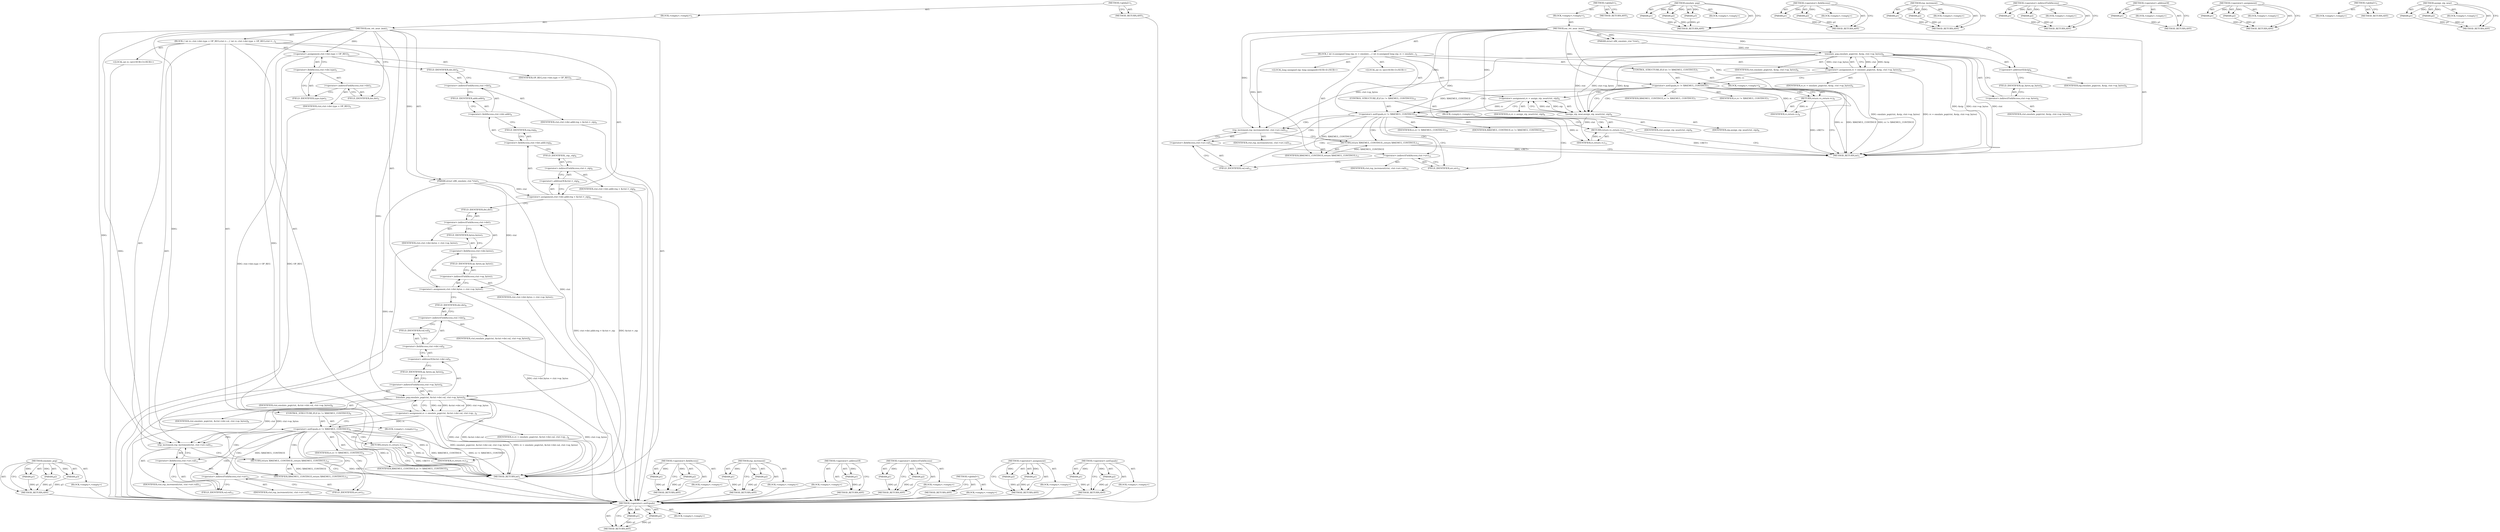 digraph "assign_eip_near" {
vulnerable_107 [label=<(METHOD,emulate_pop)>];
vulnerable_108 [label=<(PARAM,p1)>];
vulnerable_109 [label=<(PARAM,p2)>];
vulnerable_110 [label=<(PARAM,p3)>];
vulnerable_111 [label=<(BLOCK,&lt;empty&gt;,&lt;empty&gt;)>];
vulnerable_112 [label=<(METHOD_RETURN,ANY)>];
vulnerable_6 [label=<(METHOD,&lt;global&gt;)<SUB>1</SUB>>];
vulnerable_7 [label=<(BLOCK,&lt;empty&gt;,&lt;empty&gt;)<SUB>1</SUB>>];
vulnerable_8 [label=<(METHOD,em_ret_near_imm)<SUB>1</SUB>>];
vulnerable_9 [label=<(PARAM,struct x86_emulate_ctxt *ctxt)<SUB>1</SUB>>];
vulnerable_10 [label=<(BLOCK,{
 	int rc;
 
	ctxt-&gt;dst.type = OP_REG;
	ctxt-&gt;...,{
 	int rc;
 
	ctxt-&gt;dst.type = OP_REG;
	ctxt-&gt;...)<SUB>2</SUB>>];
vulnerable_11 [label="<(LOCAL,int rc: int)<SUB>3</SUB>>"];
vulnerable_12 [label=<(&lt;operator&gt;.assignment,ctxt-&gt;dst.type = OP_REG)<SUB>5</SUB>>];
vulnerable_13 [label=<(&lt;operator&gt;.fieldAccess,ctxt-&gt;dst.type)<SUB>5</SUB>>];
vulnerable_14 [label=<(&lt;operator&gt;.indirectFieldAccess,ctxt-&gt;dst)<SUB>5</SUB>>];
vulnerable_15 [label=<(IDENTIFIER,ctxt,ctxt-&gt;dst.type = OP_REG)<SUB>5</SUB>>];
vulnerable_16 [label=<(FIELD_IDENTIFIER,dst,dst)<SUB>5</SUB>>];
vulnerable_17 [label=<(FIELD_IDENTIFIER,type,type)<SUB>5</SUB>>];
vulnerable_18 [label=<(IDENTIFIER,OP_REG,ctxt-&gt;dst.type = OP_REG)<SUB>5</SUB>>];
vulnerable_19 [label=<(&lt;operator&gt;.assignment,ctxt-&gt;dst.addr.reg = &amp;ctxt-&gt;_eip)<SUB>6</SUB>>];
vulnerable_20 [label=<(&lt;operator&gt;.fieldAccess,ctxt-&gt;dst.addr.reg)<SUB>6</SUB>>];
vulnerable_21 [label=<(&lt;operator&gt;.fieldAccess,ctxt-&gt;dst.addr)<SUB>6</SUB>>];
vulnerable_22 [label=<(&lt;operator&gt;.indirectFieldAccess,ctxt-&gt;dst)<SUB>6</SUB>>];
vulnerable_23 [label=<(IDENTIFIER,ctxt,ctxt-&gt;dst.addr.reg = &amp;ctxt-&gt;_eip)<SUB>6</SUB>>];
vulnerable_24 [label=<(FIELD_IDENTIFIER,dst,dst)<SUB>6</SUB>>];
vulnerable_25 [label=<(FIELD_IDENTIFIER,addr,addr)<SUB>6</SUB>>];
vulnerable_26 [label=<(FIELD_IDENTIFIER,reg,reg)<SUB>6</SUB>>];
vulnerable_27 [label=<(&lt;operator&gt;.addressOf,&amp;ctxt-&gt;_eip)<SUB>6</SUB>>];
vulnerable_28 [label=<(&lt;operator&gt;.indirectFieldAccess,ctxt-&gt;_eip)<SUB>6</SUB>>];
vulnerable_29 [label=<(IDENTIFIER,ctxt,ctxt-&gt;dst.addr.reg = &amp;ctxt-&gt;_eip)<SUB>6</SUB>>];
vulnerable_30 [label=<(FIELD_IDENTIFIER,_eip,_eip)<SUB>6</SUB>>];
vulnerable_31 [label=<(&lt;operator&gt;.assignment,ctxt-&gt;dst.bytes = ctxt-&gt;op_bytes)<SUB>7</SUB>>];
vulnerable_32 [label=<(&lt;operator&gt;.fieldAccess,ctxt-&gt;dst.bytes)<SUB>7</SUB>>];
vulnerable_33 [label=<(&lt;operator&gt;.indirectFieldAccess,ctxt-&gt;dst)<SUB>7</SUB>>];
vulnerable_34 [label=<(IDENTIFIER,ctxt,ctxt-&gt;dst.bytes = ctxt-&gt;op_bytes)<SUB>7</SUB>>];
vulnerable_35 [label=<(FIELD_IDENTIFIER,dst,dst)<SUB>7</SUB>>];
vulnerable_36 [label=<(FIELD_IDENTIFIER,bytes,bytes)<SUB>7</SUB>>];
vulnerable_37 [label=<(&lt;operator&gt;.indirectFieldAccess,ctxt-&gt;op_bytes)<SUB>7</SUB>>];
vulnerable_38 [label=<(IDENTIFIER,ctxt,ctxt-&gt;dst.bytes = ctxt-&gt;op_bytes)<SUB>7</SUB>>];
vulnerable_39 [label=<(FIELD_IDENTIFIER,op_bytes,op_bytes)<SUB>7</SUB>>];
vulnerable_40 [label=<(&lt;operator&gt;.assignment,rc = emulate_pop(ctxt, &amp;ctxt-&gt;dst.val, ctxt-&gt;op...)<SUB>8</SUB>>];
vulnerable_41 [label=<(IDENTIFIER,rc,rc = emulate_pop(ctxt, &amp;ctxt-&gt;dst.val, ctxt-&gt;op...)<SUB>8</SUB>>];
vulnerable_42 [label=<(emulate_pop,emulate_pop(ctxt, &amp;ctxt-&gt;dst.val, ctxt-&gt;op_bytes))<SUB>8</SUB>>];
vulnerable_43 [label=<(IDENTIFIER,ctxt,emulate_pop(ctxt, &amp;ctxt-&gt;dst.val, ctxt-&gt;op_bytes))<SUB>8</SUB>>];
vulnerable_44 [label=<(&lt;operator&gt;.addressOf,&amp;ctxt-&gt;dst.val)<SUB>8</SUB>>];
vulnerable_45 [label=<(&lt;operator&gt;.fieldAccess,ctxt-&gt;dst.val)<SUB>8</SUB>>];
vulnerable_46 [label=<(&lt;operator&gt;.indirectFieldAccess,ctxt-&gt;dst)<SUB>8</SUB>>];
vulnerable_47 [label=<(IDENTIFIER,ctxt,emulate_pop(ctxt, &amp;ctxt-&gt;dst.val, ctxt-&gt;op_bytes))<SUB>8</SUB>>];
vulnerable_48 [label=<(FIELD_IDENTIFIER,dst,dst)<SUB>8</SUB>>];
vulnerable_49 [label=<(FIELD_IDENTIFIER,val,val)<SUB>8</SUB>>];
vulnerable_50 [label=<(&lt;operator&gt;.indirectFieldAccess,ctxt-&gt;op_bytes)<SUB>8</SUB>>];
vulnerable_51 [label=<(IDENTIFIER,ctxt,emulate_pop(ctxt, &amp;ctxt-&gt;dst.val, ctxt-&gt;op_bytes))<SUB>8</SUB>>];
vulnerable_52 [label=<(FIELD_IDENTIFIER,op_bytes,op_bytes)<SUB>8</SUB>>];
vulnerable_53 [label=<(CONTROL_STRUCTURE,IF,if (rc != X86EMUL_CONTINUE))<SUB>9</SUB>>];
vulnerable_54 [label=<(&lt;operator&gt;.notEquals,rc != X86EMUL_CONTINUE)<SUB>9</SUB>>];
vulnerable_55 [label=<(IDENTIFIER,rc,rc != X86EMUL_CONTINUE)<SUB>9</SUB>>];
vulnerable_56 [label=<(IDENTIFIER,X86EMUL_CONTINUE,rc != X86EMUL_CONTINUE)<SUB>9</SUB>>];
vulnerable_57 [label=<(BLOCK,&lt;empty&gt;,&lt;empty&gt;)<SUB>10</SUB>>];
vulnerable_58 [label=<(RETURN,return rc;,return rc;)<SUB>10</SUB>>];
vulnerable_59 [label=<(IDENTIFIER,rc,return rc;)<SUB>10</SUB>>];
vulnerable_60 [label=<(rsp_increment,rsp_increment(ctxt, ctxt-&gt;src.val))<SUB>11</SUB>>];
vulnerable_61 [label=<(IDENTIFIER,ctxt,rsp_increment(ctxt, ctxt-&gt;src.val))<SUB>11</SUB>>];
vulnerable_62 [label=<(&lt;operator&gt;.fieldAccess,ctxt-&gt;src.val)<SUB>11</SUB>>];
vulnerable_63 [label=<(&lt;operator&gt;.indirectFieldAccess,ctxt-&gt;src)<SUB>11</SUB>>];
vulnerable_64 [label=<(IDENTIFIER,ctxt,rsp_increment(ctxt, ctxt-&gt;src.val))<SUB>11</SUB>>];
vulnerable_65 [label=<(FIELD_IDENTIFIER,src,src)<SUB>11</SUB>>];
vulnerable_66 [label=<(FIELD_IDENTIFIER,val,val)<SUB>11</SUB>>];
vulnerable_67 [label=<(RETURN,return X86EMUL_CONTINUE;,return X86EMUL_CONTINUE;)<SUB>12</SUB>>];
vulnerable_68 [label=<(IDENTIFIER,X86EMUL_CONTINUE,return X86EMUL_CONTINUE;)<SUB>12</SUB>>];
vulnerable_69 [label=<(METHOD_RETURN,int)<SUB>1</SUB>>];
vulnerable_71 [label=<(METHOD_RETURN,ANY)<SUB>1</SUB>>];
vulnerable_93 [label=<(METHOD,&lt;operator&gt;.fieldAccess)>];
vulnerable_94 [label=<(PARAM,p1)>];
vulnerable_95 [label=<(PARAM,p2)>];
vulnerable_96 [label=<(BLOCK,&lt;empty&gt;,&lt;empty&gt;)>];
vulnerable_97 [label=<(METHOD_RETURN,ANY)>];
vulnerable_118 [label=<(METHOD,rsp_increment)>];
vulnerable_119 [label=<(PARAM,p1)>];
vulnerable_120 [label=<(PARAM,p2)>];
vulnerable_121 [label=<(BLOCK,&lt;empty&gt;,&lt;empty&gt;)>];
vulnerable_122 [label=<(METHOD_RETURN,ANY)>];
vulnerable_103 [label=<(METHOD,&lt;operator&gt;.addressOf)>];
vulnerable_104 [label=<(PARAM,p1)>];
vulnerable_105 [label=<(BLOCK,&lt;empty&gt;,&lt;empty&gt;)>];
vulnerable_106 [label=<(METHOD_RETURN,ANY)>];
vulnerable_98 [label=<(METHOD,&lt;operator&gt;.indirectFieldAccess)>];
vulnerable_99 [label=<(PARAM,p1)>];
vulnerable_100 [label=<(PARAM,p2)>];
vulnerable_101 [label=<(BLOCK,&lt;empty&gt;,&lt;empty&gt;)>];
vulnerable_102 [label=<(METHOD_RETURN,ANY)>];
vulnerable_88 [label=<(METHOD,&lt;operator&gt;.assignment)>];
vulnerable_89 [label=<(PARAM,p1)>];
vulnerable_90 [label=<(PARAM,p2)>];
vulnerable_91 [label=<(BLOCK,&lt;empty&gt;,&lt;empty&gt;)>];
vulnerable_92 [label=<(METHOD_RETURN,ANY)>];
vulnerable_82 [label=<(METHOD,&lt;global&gt;)<SUB>1</SUB>>];
vulnerable_83 [label=<(BLOCK,&lt;empty&gt;,&lt;empty&gt;)>];
vulnerable_84 [label=<(METHOD_RETURN,ANY)>];
vulnerable_113 [label=<(METHOD,&lt;operator&gt;.notEquals)>];
vulnerable_114 [label=<(PARAM,p1)>];
vulnerable_115 [label=<(PARAM,p2)>];
vulnerable_116 [label=<(BLOCK,&lt;empty&gt;,&lt;empty&gt;)>];
vulnerable_117 [label=<(METHOD_RETURN,ANY)>];
fixed_91 [label=<(METHOD,&lt;operator&gt;.notEquals)>];
fixed_92 [label=<(PARAM,p1)>];
fixed_93 [label=<(PARAM,p2)>];
fixed_94 [label=<(BLOCK,&lt;empty&gt;,&lt;empty&gt;)>];
fixed_95 [label=<(METHOD_RETURN,ANY)>];
fixed_6 [label=<(METHOD,&lt;global&gt;)<SUB>1</SUB>>];
fixed_7 [label=<(BLOCK,&lt;empty&gt;,&lt;empty&gt;)<SUB>1</SUB>>];
fixed_8 [label=<(METHOD,em_ret_near_imm)<SUB>1</SUB>>];
fixed_9 [label=<(PARAM,struct x86_emulate_ctxt *ctxt)<SUB>1</SUB>>];
fixed_10 [label=<(BLOCK,{
 	int rc;
	unsigned long eip;
 
	rc = emulate...,{
 	int rc;
	unsigned long eip;
 
	rc = emulate...)<SUB>2</SUB>>];
fixed_11 [label="<(LOCAL,int rc: int)<SUB>3</SUB>>"];
fixed_12 [label="<(LOCAL,long unsigned eip: long unsigned)<SUB>4</SUB>>"];
fixed_13 [label=<(&lt;operator&gt;.assignment,rc = emulate_pop(ctxt, &amp;eip, ctxt-&gt;op_bytes))<SUB>6</SUB>>];
fixed_14 [label=<(IDENTIFIER,rc,rc = emulate_pop(ctxt, &amp;eip, ctxt-&gt;op_bytes))<SUB>6</SUB>>];
fixed_15 [label=<(emulate_pop,emulate_pop(ctxt, &amp;eip, ctxt-&gt;op_bytes))<SUB>6</SUB>>];
fixed_16 [label=<(IDENTIFIER,ctxt,emulate_pop(ctxt, &amp;eip, ctxt-&gt;op_bytes))<SUB>6</SUB>>];
fixed_17 [label=<(&lt;operator&gt;.addressOf,&amp;eip)<SUB>6</SUB>>];
fixed_18 [label=<(IDENTIFIER,eip,emulate_pop(ctxt, &amp;eip, ctxt-&gt;op_bytes))<SUB>6</SUB>>];
fixed_19 [label=<(&lt;operator&gt;.indirectFieldAccess,ctxt-&gt;op_bytes)<SUB>6</SUB>>];
fixed_20 [label=<(IDENTIFIER,ctxt,emulate_pop(ctxt, &amp;eip, ctxt-&gt;op_bytes))<SUB>6</SUB>>];
fixed_21 [label=<(FIELD_IDENTIFIER,op_bytes,op_bytes)<SUB>6</SUB>>];
fixed_22 [label=<(CONTROL_STRUCTURE,IF,if (rc != X86EMUL_CONTINUE))<SUB>7</SUB>>];
fixed_23 [label=<(&lt;operator&gt;.notEquals,rc != X86EMUL_CONTINUE)<SUB>7</SUB>>];
fixed_24 [label=<(IDENTIFIER,rc,rc != X86EMUL_CONTINUE)<SUB>7</SUB>>];
fixed_25 [label=<(IDENTIFIER,X86EMUL_CONTINUE,rc != X86EMUL_CONTINUE)<SUB>7</SUB>>];
fixed_26 [label=<(BLOCK,&lt;empty&gt;,&lt;empty&gt;)<SUB>8</SUB>>];
fixed_27 [label=<(RETURN,return rc;,return rc;)<SUB>8</SUB>>];
fixed_28 [label=<(IDENTIFIER,rc,return rc;)<SUB>8</SUB>>];
fixed_29 [label=<(&lt;operator&gt;.assignment,rc = assign_eip_near(ctxt, eip))<SUB>9</SUB>>];
fixed_30 [label=<(IDENTIFIER,rc,rc = assign_eip_near(ctxt, eip))<SUB>9</SUB>>];
fixed_31 [label=<(assign_eip_near,assign_eip_near(ctxt, eip))<SUB>9</SUB>>];
fixed_32 [label=<(IDENTIFIER,ctxt,assign_eip_near(ctxt, eip))<SUB>9</SUB>>];
fixed_33 [label=<(IDENTIFIER,eip,assign_eip_near(ctxt, eip))<SUB>9</SUB>>];
fixed_34 [label=<(CONTROL_STRUCTURE,IF,if (rc != X86EMUL_CONTINUE))<SUB>10</SUB>>];
fixed_35 [label=<(&lt;operator&gt;.notEquals,rc != X86EMUL_CONTINUE)<SUB>10</SUB>>];
fixed_36 [label=<(IDENTIFIER,rc,rc != X86EMUL_CONTINUE)<SUB>10</SUB>>];
fixed_37 [label=<(IDENTIFIER,X86EMUL_CONTINUE,rc != X86EMUL_CONTINUE)<SUB>10</SUB>>];
fixed_38 [label=<(BLOCK,&lt;empty&gt;,&lt;empty&gt;)<SUB>11</SUB>>];
fixed_39 [label=<(RETURN,return rc;,return rc;)<SUB>11</SUB>>];
fixed_40 [label=<(IDENTIFIER,rc,return rc;)<SUB>11</SUB>>];
fixed_41 [label=<(rsp_increment,rsp_increment(ctxt, ctxt-&gt;src.val))<SUB>12</SUB>>];
fixed_42 [label=<(IDENTIFIER,ctxt,rsp_increment(ctxt, ctxt-&gt;src.val))<SUB>12</SUB>>];
fixed_43 [label=<(&lt;operator&gt;.fieldAccess,ctxt-&gt;src.val)<SUB>12</SUB>>];
fixed_44 [label=<(&lt;operator&gt;.indirectFieldAccess,ctxt-&gt;src)<SUB>12</SUB>>];
fixed_45 [label=<(IDENTIFIER,ctxt,rsp_increment(ctxt, ctxt-&gt;src.val))<SUB>12</SUB>>];
fixed_46 [label=<(FIELD_IDENTIFIER,src,src)<SUB>12</SUB>>];
fixed_47 [label=<(FIELD_IDENTIFIER,val,val)<SUB>12</SUB>>];
fixed_48 [label=<(RETURN,return X86EMUL_CONTINUE;,return X86EMUL_CONTINUE;)<SUB>13</SUB>>];
fixed_49 [label=<(IDENTIFIER,X86EMUL_CONTINUE,return X86EMUL_CONTINUE;)<SUB>13</SUB>>];
fixed_50 [label=<(METHOD_RETURN,int)<SUB>1</SUB>>];
fixed_52 [label=<(METHOD_RETURN,ANY)<SUB>1</SUB>>];
fixed_76 [label=<(METHOD,emulate_pop)>];
fixed_77 [label=<(PARAM,p1)>];
fixed_78 [label=<(PARAM,p2)>];
fixed_79 [label=<(PARAM,p3)>];
fixed_80 [label=<(BLOCK,&lt;empty&gt;,&lt;empty&gt;)>];
fixed_81 [label=<(METHOD_RETURN,ANY)>];
fixed_106 [label=<(METHOD,&lt;operator&gt;.fieldAccess)>];
fixed_107 [label=<(PARAM,p1)>];
fixed_108 [label=<(PARAM,p2)>];
fixed_109 [label=<(BLOCK,&lt;empty&gt;,&lt;empty&gt;)>];
fixed_110 [label=<(METHOD_RETURN,ANY)>];
fixed_101 [label=<(METHOD,rsp_increment)>];
fixed_102 [label=<(PARAM,p1)>];
fixed_103 [label=<(PARAM,p2)>];
fixed_104 [label=<(BLOCK,&lt;empty&gt;,&lt;empty&gt;)>];
fixed_105 [label=<(METHOD_RETURN,ANY)>];
fixed_86 [label=<(METHOD,&lt;operator&gt;.indirectFieldAccess)>];
fixed_87 [label=<(PARAM,p1)>];
fixed_88 [label=<(PARAM,p2)>];
fixed_89 [label=<(BLOCK,&lt;empty&gt;,&lt;empty&gt;)>];
fixed_90 [label=<(METHOD_RETURN,ANY)>];
fixed_82 [label=<(METHOD,&lt;operator&gt;.addressOf)>];
fixed_83 [label=<(PARAM,p1)>];
fixed_84 [label=<(BLOCK,&lt;empty&gt;,&lt;empty&gt;)>];
fixed_85 [label=<(METHOD_RETURN,ANY)>];
fixed_71 [label=<(METHOD,&lt;operator&gt;.assignment)>];
fixed_72 [label=<(PARAM,p1)>];
fixed_73 [label=<(PARAM,p2)>];
fixed_74 [label=<(BLOCK,&lt;empty&gt;,&lt;empty&gt;)>];
fixed_75 [label=<(METHOD_RETURN,ANY)>];
fixed_65 [label=<(METHOD,&lt;global&gt;)<SUB>1</SUB>>];
fixed_66 [label=<(BLOCK,&lt;empty&gt;,&lt;empty&gt;)>];
fixed_67 [label=<(METHOD_RETURN,ANY)>];
fixed_96 [label=<(METHOD,assign_eip_near)>];
fixed_97 [label=<(PARAM,p1)>];
fixed_98 [label=<(PARAM,p2)>];
fixed_99 [label=<(BLOCK,&lt;empty&gt;,&lt;empty&gt;)>];
fixed_100 [label=<(METHOD_RETURN,ANY)>];
vulnerable_107 -> vulnerable_108  [key=0, label="AST: "];
vulnerable_107 -> vulnerable_108  [key=1, label="DDG: "];
vulnerable_107 -> vulnerable_111  [key=0, label="AST: "];
vulnerable_107 -> vulnerable_109  [key=0, label="AST: "];
vulnerable_107 -> vulnerable_109  [key=1, label="DDG: "];
vulnerable_107 -> vulnerable_112  [key=0, label="AST: "];
vulnerable_107 -> vulnerable_112  [key=1, label="CFG: "];
vulnerable_107 -> vulnerable_110  [key=0, label="AST: "];
vulnerable_107 -> vulnerable_110  [key=1, label="DDG: "];
vulnerable_108 -> vulnerable_112  [key=0, label="DDG: p1"];
vulnerable_109 -> vulnerable_112  [key=0, label="DDG: p2"];
vulnerable_110 -> vulnerable_112  [key=0, label="DDG: p3"];
vulnerable_111 -> fixed_91  [key=0];
vulnerable_112 -> fixed_91  [key=0];
vulnerable_6 -> vulnerable_7  [key=0, label="AST: "];
vulnerable_6 -> vulnerable_71  [key=0, label="AST: "];
vulnerable_6 -> vulnerable_71  [key=1, label="CFG: "];
vulnerable_7 -> vulnerable_8  [key=0, label="AST: "];
vulnerable_8 -> vulnerable_9  [key=0, label="AST: "];
vulnerable_8 -> vulnerable_9  [key=1, label="DDG: "];
vulnerable_8 -> vulnerable_10  [key=0, label="AST: "];
vulnerable_8 -> vulnerable_69  [key=0, label="AST: "];
vulnerable_8 -> vulnerable_16  [key=0, label="CFG: "];
vulnerable_8 -> vulnerable_12  [key=0, label="DDG: "];
vulnerable_8 -> vulnerable_60  [key=0, label="DDG: "];
vulnerable_8 -> vulnerable_68  [key=0, label="DDG: "];
vulnerable_8 -> vulnerable_42  [key=0, label="DDG: "];
vulnerable_8 -> vulnerable_54  [key=0, label="DDG: "];
vulnerable_8 -> vulnerable_59  [key=0, label="DDG: "];
vulnerable_9 -> vulnerable_19  [key=0, label="DDG: ctxt"];
vulnerable_9 -> vulnerable_31  [key=0, label="DDG: ctxt"];
vulnerable_9 -> vulnerable_60  [key=0, label="DDG: ctxt"];
vulnerable_9 -> vulnerable_42  [key=0, label="DDG: ctxt"];
vulnerable_10 -> vulnerable_11  [key=0, label="AST: "];
vulnerable_10 -> vulnerable_12  [key=0, label="AST: "];
vulnerable_10 -> vulnerable_19  [key=0, label="AST: "];
vulnerable_10 -> vulnerable_31  [key=0, label="AST: "];
vulnerable_10 -> vulnerable_40  [key=0, label="AST: "];
vulnerable_10 -> vulnerable_53  [key=0, label="AST: "];
vulnerable_10 -> vulnerable_60  [key=0, label="AST: "];
vulnerable_10 -> vulnerable_67  [key=0, label="AST: "];
vulnerable_11 -> fixed_91  [key=0];
vulnerable_12 -> vulnerable_13  [key=0, label="AST: "];
vulnerable_12 -> vulnerable_18  [key=0, label="AST: "];
vulnerable_12 -> vulnerable_24  [key=0, label="CFG: "];
vulnerable_12 -> vulnerable_69  [key=0, label="DDG: ctxt-&gt;dst.type = OP_REG"];
vulnerable_12 -> vulnerable_69  [key=1, label="DDG: OP_REG"];
vulnerable_13 -> vulnerable_14  [key=0, label="AST: "];
vulnerable_13 -> vulnerable_17  [key=0, label="AST: "];
vulnerable_13 -> vulnerable_12  [key=0, label="CFG: "];
vulnerable_14 -> vulnerable_15  [key=0, label="AST: "];
vulnerable_14 -> vulnerable_16  [key=0, label="AST: "];
vulnerable_14 -> vulnerable_17  [key=0, label="CFG: "];
vulnerable_15 -> fixed_91  [key=0];
vulnerable_16 -> vulnerable_14  [key=0, label="CFG: "];
vulnerable_17 -> vulnerable_13  [key=0, label="CFG: "];
vulnerable_18 -> fixed_91  [key=0];
vulnerable_19 -> vulnerable_20  [key=0, label="AST: "];
vulnerable_19 -> vulnerable_27  [key=0, label="AST: "];
vulnerable_19 -> vulnerable_35  [key=0, label="CFG: "];
vulnerable_19 -> vulnerable_69  [key=0, label="DDG: &amp;ctxt-&gt;_eip"];
vulnerable_19 -> vulnerable_69  [key=1, label="DDG: ctxt-&gt;dst.addr.reg = &amp;ctxt-&gt;_eip"];
vulnerable_20 -> vulnerable_21  [key=0, label="AST: "];
vulnerable_20 -> vulnerable_26  [key=0, label="AST: "];
vulnerable_20 -> vulnerable_30  [key=0, label="CFG: "];
vulnerable_21 -> vulnerable_22  [key=0, label="AST: "];
vulnerable_21 -> vulnerable_25  [key=0, label="AST: "];
vulnerable_21 -> vulnerable_26  [key=0, label="CFG: "];
vulnerable_22 -> vulnerable_23  [key=0, label="AST: "];
vulnerable_22 -> vulnerable_24  [key=0, label="AST: "];
vulnerable_22 -> vulnerable_25  [key=0, label="CFG: "];
vulnerable_23 -> fixed_91  [key=0];
vulnerable_24 -> vulnerable_22  [key=0, label="CFG: "];
vulnerable_25 -> vulnerable_21  [key=0, label="CFG: "];
vulnerable_26 -> vulnerable_20  [key=0, label="CFG: "];
vulnerable_27 -> vulnerable_28  [key=0, label="AST: "];
vulnerable_27 -> vulnerable_19  [key=0, label="CFG: "];
vulnerable_28 -> vulnerable_29  [key=0, label="AST: "];
vulnerable_28 -> vulnerable_30  [key=0, label="AST: "];
vulnerable_28 -> vulnerable_27  [key=0, label="CFG: "];
vulnerable_29 -> fixed_91  [key=0];
vulnerable_30 -> vulnerable_28  [key=0, label="CFG: "];
vulnerable_31 -> vulnerable_32  [key=0, label="AST: "];
vulnerable_31 -> vulnerable_37  [key=0, label="AST: "];
vulnerable_31 -> vulnerable_48  [key=0, label="CFG: "];
vulnerable_31 -> vulnerable_69  [key=0, label="DDG: ctxt-&gt;dst.bytes = ctxt-&gt;op_bytes"];
vulnerable_32 -> vulnerable_33  [key=0, label="AST: "];
vulnerable_32 -> vulnerable_36  [key=0, label="AST: "];
vulnerable_32 -> vulnerable_39  [key=0, label="CFG: "];
vulnerable_33 -> vulnerable_34  [key=0, label="AST: "];
vulnerable_33 -> vulnerable_35  [key=0, label="AST: "];
vulnerable_33 -> vulnerable_36  [key=0, label="CFG: "];
vulnerable_34 -> fixed_91  [key=0];
vulnerable_35 -> vulnerable_33  [key=0, label="CFG: "];
vulnerable_36 -> vulnerable_32  [key=0, label="CFG: "];
vulnerable_37 -> vulnerable_38  [key=0, label="AST: "];
vulnerable_37 -> vulnerable_39  [key=0, label="AST: "];
vulnerable_37 -> vulnerable_31  [key=0, label="CFG: "];
vulnerable_38 -> fixed_91  [key=0];
vulnerable_39 -> vulnerable_37  [key=0, label="CFG: "];
vulnerable_40 -> vulnerable_41  [key=0, label="AST: "];
vulnerable_40 -> vulnerable_42  [key=0, label="AST: "];
vulnerable_40 -> vulnerable_54  [key=0, label="CFG: "];
vulnerable_40 -> vulnerable_54  [key=1, label="DDG: rc"];
vulnerable_40 -> vulnerable_69  [key=0, label="DDG: emulate_pop(ctxt, &amp;ctxt-&gt;dst.val, ctxt-&gt;op_bytes)"];
vulnerable_40 -> vulnerable_69  [key=1, label="DDG: rc = emulate_pop(ctxt, &amp;ctxt-&gt;dst.val, ctxt-&gt;op_bytes)"];
vulnerable_41 -> fixed_91  [key=0];
vulnerable_42 -> vulnerable_43  [key=0, label="AST: "];
vulnerable_42 -> vulnerable_44  [key=0, label="AST: "];
vulnerable_42 -> vulnerable_50  [key=0, label="AST: "];
vulnerable_42 -> vulnerable_40  [key=0, label="CFG: "];
vulnerable_42 -> vulnerable_40  [key=1, label="DDG: ctxt"];
vulnerable_42 -> vulnerable_40  [key=2, label="DDG: &amp;ctxt-&gt;dst.val"];
vulnerable_42 -> vulnerable_40  [key=3, label="DDG: ctxt-&gt;op_bytes"];
vulnerable_42 -> vulnerable_69  [key=0, label="DDG: ctxt"];
vulnerable_42 -> vulnerable_69  [key=1, label="DDG: &amp;ctxt-&gt;dst.val"];
vulnerable_42 -> vulnerable_69  [key=2, label="DDG: ctxt-&gt;op_bytes"];
vulnerable_42 -> vulnerable_60  [key=0, label="DDG: ctxt"];
vulnerable_42 -> vulnerable_60  [key=1, label="DDG: ctxt-&gt;op_bytes"];
vulnerable_43 -> fixed_91  [key=0];
vulnerable_44 -> vulnerable_45  [key=0, label="AST: "];
vulnerable_44 -> vulnerable_52  [key=0, label="CFG: "];
vulnerable_45 -> vulnerable_46  [key=0, label="AST: "];
vulnerable_45 -> vulnerable_49  [key=0, label="AST: "];
vulnerable_45 -> vulnerable_44  [key=0, label="CFG: "];
vulnerable_46 -> vulnerable_47  [key=0, label="AST: "];
vulnerable_46 -> vulnerable_48  [key=0, label="AST: "];
vulnerable_46 -> vulnerable_49  [key=0, label="CFG: "];
vulnerable_47 -> fixed_91  [key=0];
vulnerable_48 -> vulnerable_46  [key=0, label="CFG: "];
vulnerable_49 -> vulnerable_45  [key=0, label="CFG: "];
vulnerable_50 -> vulnerable_51  [key=0, label="AST: "];
vulnerable_50 -> vulnerable_52  [key=0, label="AST: "];
vulnerable_50 -> vulnerable_42  [key=0, label="CFG: "];
vulnerable_51 -> fixed_91  [key=0];
vulnerable_52 -> vulnerable_50  [key=0, label="CFG: "];
vulnerable_53 -> vulnerable_54  [key=0, label="AST: "];
vulnerable_53 -> vulnerable_57  [key=0, label="AST: "];
vulnerable_54 -> vulnerable_55  [key=0, label="AST: "];
vulnerable_54 -> vulnerable_56  [key=0, label="AST: "];
vulnerable_54 -> vulnerable_58  [key=0, label="CFG: "];
vulnerable_54 -> vulnerable_58  [key=1, label="CDG: "];
vulnerable_54 -> vulnerable_65  [key=0, label="CFG: "];
vulnerable_54 -> vulnerable_65  [key=1, label="CDG: "];
vulnerable_54 -> vulnerable_69  [key=0, label="DDG: rc"];
vulnerable_54 -> vulnerable_69  [key=1, label="DDG: X86EMUL_CONTINUE"];
vulnerable_54 -> vulnerable_69  [key=2, label="DDG: rc != X86EMUL_CONTINUE"];
vulnerable_54 -> vulnerable_68  [key=0, label="DDG: X86EMUL_CONTINUE"];
vulnerable_54 -> vulnerable_59  [key=0, label="DDG: rc"];
vulnerable_54 -> vulnerable_67  [key=0, label="CDG: "];
vulnerable_54 -> vulnerable_60  [key=0, label="CDG: "];
vulnerable_54 -> vulnerable_66  [key=0, label="CDG: "];
vulnerable_54 -> vulnerable_62  [key=0, label="CDG: "];
vulnerable_54 -> vulnerable_63  [key=0, label="CDG: "];
vulnerable_55 -> fixed_91  [key=0];
vulnerable_56 -> fixed_91  [key=0];
vulnerable_57 -> vulnerable_58  [key=0, label="AST: "];
vulnerable_58 -> vulnerable_59  [key=0, label="AST: "];
vulnerable_58 -> vulnerable_69  [key=0, label="CFG: "];
vulnerable_58 -> vulnerable_69  [key=1, label="DDG: &lt;RET&gt;"];
vulnerable_59 -> vulnerable_58  [key=0, label="DDG: rc"];
vulnerable_60 -> vulnerable_61  [key=0, label="AST: "];
vulnerable_60 -> vulnerable_62  [key=0, label="AST: "];
vulnerable_60 -> vulnerable_67  [key=0, label="CFG: "];
vulnerable_61 -> fixed_91  [key=0];
vulnerable_62 -> vulnerable_63  [key=0, label="AST: "];
vulnerable_62 -> vulnerable_66  [key=0, label="AST: "];
vulnerable_62 -> vulnerable_60  [key=0, label="CFG: "];
vulnerable_63 -> vulnerable_64  [key=0, label="AST: "];
vulnerable_63 -> vulnerable_65  [key=0, label="AST: "];
vulnerable_63 -> vulnerable_66  [key=0, label="CFG: "];
vulnerable_64 -> fixed_91  [key=0];
vulnerable_65 -> vulnerable_63  [key=0, label="CFG: "];
vulnerable_66 -> vulnerable_62  [key=0, label="CFG: "];
vulnerable_67 -> vulnerable_68  [key=0, label="AST: "];
vulnerable_67 -> vulnerable_69  [key=0, label="CFG: "];
vulnerable_67 -> vulnerable_69  [key=1, label="DDG: &lt;RET&gt;"];
vulnerable_68 -> vulnerable_67  [key=0, label="DDG: X86EMUL_CONTINUE"];
vulnerable_69 -> fixed_91  [key=0];
vulnerable_71 -> fixed_91  [key=0];
vulnerable_93 -> vulnerable_94  [key=0, label="AST: "];
vulnerable_93 -> vulnerable_94  [key=1, label="DDG: "];
vulnerable_93 -> vulnerable_96  [key=0, label="AST: "];
vulnerable_93 -> vulnerable_95  [key=0, label="AST: "];
vulnerable_93 -> vulnerable_95  [key=1, label="DDG: "];
vulnerable_93 -> vulnerable_97  [key=0, label="AST: "];
vulnerable_93 -> vulnerable_97  [key=1, label="CFG: "];
vulnerable_94 -> vulnerable_97  [key=0, label="DDG: p1"];
vulnerable_95 -> vulnerable_97  [key=0, label="DDG: p2"];
vulnerable_96 -> fixed_91  [key=0];
vulnerable_97 -> fixed_91  [key=0];
vulnerable_118 -> vulnerable_119  [key=0, label="AST: "];
vulnerable_118 -> vulnerable_119  [key=1, label="DDG: "];
vulnerable_118 -> vulnerable_121  [key=0, label="AST: "];
vulnerable_118 -> vulnerable_120  [key=0, label="AST: "];
vulnerable_118 -> vulnerable_120  [key=1, label="DDG: "];
vulnerable_118 -> vulnerable_122  [key=0, label="AST: "];
vulnerable_118 -> vulnerable_122  [key=1, label="CFG: "];
vulnerable_119 -> vulnerable_122  [key=0, label="DDG: p1"];
vulnerable_120 -> vulnerable_122  [key=0, label="DDG: p2"];
vulnerable_121 -> fixed_91  [key=0];
vulnerable_122 -> fixed_91  [key=0];
vulnerable_103 -> vulnerable_104  [key=0, label="AST: "];
vulnerable_103 -> vulnerable_104  [key=1, label="DDG: "];
vulnerable_103 -> vulnerable_105  [key=0, label="AST: "];
vulnerable_103 -> vulnerable_106  [key=0, label="AST: "];
vulnerable_103 -> vulnerable_106  [key=1, label="CFG: "];
vulnerable_104 -> vulnerable_106  [key=0, label="DDG: p1"];
vulnerable_105 -> fixed_91  [key=0];
vulnerable_106 -> fixed_91  [key=0];
vulnerable_98 -> vulnerable_99  [key=0, label="AST: "];
vulnerable_98 -> vulnerable_99  [key=1, label="DDG: "];
vulnerable_98 -> vulnerable_101  [key=0, label="AST: "];
vulnerable_98 -> vulnerable_100  [key=0, label="AST: "];
vulnerable_98 -> vulnerable_100  [key=1, label="DDG: "];
vulnerable_98 -> vulnerable_102  [key=0, label="AST: "];
vulnerable_98 -> vulnerable_102  [key=1, label="CFG: "];
vulnerable_99 -> vulnerable_102  [key=0, label="DDG: p1"];
vulnerable_100 -> vulnerable_102  [key=0, label="DDG: p2"];
vulnerable_101 -> fixed_91  [key=0];
vulnerable_102 -> fixed_91  [key=0];
vulnerable_88 -> vulnerable_89  [key=0, label="AST: "];
vulnerable_88 -> vulnerable_89  [key=1, label="DDG: "];
vulnerable_88 -> vulnerable_91  [key=0, label="AST: "];
vulnerable_88 -> vulnerable_90  [key=0, label="AST: "];
vulnerable_88 -> vulnerable_90  [key=1, label="DDG: "];
vulnerable_88 -> vulnerable_92  [key=0, label="AST: "];
vulnerable_88 -> vulnerable_92  [key=1, label="CFG: "];
vulnerable_89 -> vulnerable_92  [key=0, label="DDG: p1"];
vulnerable_90 -> vulnerable_92  [key=0, label="DDG: p2"];
vulnerable_91 -> fixed_91  [key=0];
vulnerable_92 -> fixed_91  [key=0];
vulnerable_82 -> vulnerable_83  [key=0, label="AST: "];
vulnerable_82 -> vulnerable_84  [key=0, label="AST: "];
vulnerable_82 -> vulnerable_84  [key=1, label="CFG: "];
vulnerable_83 -> fixed_91  [key=0];
vulnerable_84 -> fixed_91  [key=0];
vulnerable_113 -> vulnerable_114  [key=0, label="AST: "];
vulnerable_113 -> vulnerable_114  [key=1, label="DDG: "];
vulnerable_113 -> vulnerable_116  [key=0, label="AST: "];
vulnerable_113 -> vulnerable_115  [key=0, label="AST: "];
vulnerable_113 -> vulnerable_115  [key=1, label="DDG: "];
vulnerable_113 -> vulnerable_117  [key=0, label="AST: "];
vulnerable_113 -> vulnerable_117  [key=1, label="CFG: "];
vulnerable_114 -> vulnerable_117  [key=0, label="DDG: p1"];
vulnerable_115 -> vulnerable_117  [key=0, label="DDG: p2"];
vulnerable_116 -> fixed_91  [key=0];
vulnerable_117 -> fixed_91  [key=0];
fixed_91 -> fixed_92  [key=0, label="AST: "];
fixed_91 -> fixed_92  [key=1, label="DDG: "];
fixed_91 -> fixed_94  [key=0, label="AST: "];
fixed_91 -> fixed_93  [key=0, label="AST: "];
fixed_91 -> fixed_93  [key=1, label="DDG: "];
fixed_91 -> fixed_95  [key=0, label="AST: "];
fixed_91 -> fixed_95  [key=1, label="CFG: "];
fixed_92 -> fixed_95  [key=0, label="DDG: p1"];
fixed_93 -> fixed_95  [key=0, label="DDG: p2"];
fixed_6 -> fixed_7  [key=0, label="AST: "];
fixed_6 -> fixed_52  [key=0, label="AST: "];
fixed_6 -> fixed_52  [key=1, label="CFG: "];
fixed_7 -> fixed_8  [key=0, label="AST: "];
fixed_8 -> fixed_9  [key=0, label="AST: "];
fixed_8 -> fixed_9  [key=1, label="DDG: "];
fixed_8 -> fixed_10  [key=0, label="AST: "];
fixed_8 -> fixed_50  [key=0, label="AST: "];
fixed_8 -> fixed_17  [key=0, label="CFG: "];
fixed_8 -> fixed_41  [key=0, label="DDG: "];
fixed_8 -> fixed_49  [key=0, label="DDG: "];
fixed_8 -> fixed_15  [key=0, label="DDG: "];
fixed_8 -> fixed_23  [key=0, label="DDG: "];
fixed_8 -> fixed_31  [key=0, label="DDG: "];
fixed_8 -> fixed_35  [key=0, label="DDG: "];
fixed_8 -> fixed_28  [key=0, label="DDG: "];
fixed_8 -> fixed_40  [key=0, label="DDG: "];
fixed_9 -> fixed_15  [key=0, label="DDG: ctxt"];
fixed_10 -> fixed_11  [key=0, label="AST: "];
fixed_10 -> fixed_12  [key=0, label="AST: "];
fixed_10 -> fixed_13  [key=0, label="AST: "];
fixed_10 -> fixed_22  [key=0, label="AST: "];
fixed_10 -> fixed_29  [key=0, label="AST: "];
fixed_10 -> fixed_34  [key=0, label="AST: "];
fixed_10 -> fixed_41  [key=0, label="AST: "];
fixed_10 -> fixed_48  [key=0, label="AST: "];
fixed_13 -> fixed_14  [key=0, label="AST: "];
fixed_13 -> fixed_15  [key=0, label="AST: "];
fixed_13 -> fixed_23  [key=0, label="CFG: "];
fixed_13 -> fixed_23  [key=1, label="DDG: rc"];
fixed_13 -> fixed_50  [key=0, label="DDG: emulate_pop(ctxt, &amp;eip, ctxt-&gt;op_bytes)"];
fixed_13 -> fixed_50  [key=1, label="DDG: rc = emulate_pop(ctxt, &amp;eip, ctxt-&gt;op_bytes)"];
fixed_15 -> fixed_16  [key=0, label="AST: "];
fixed_15 -> fixed_17  [key=0, label="AST: "];
fixed_15 -> fixed_19  [key=0, label="AST: "];
fixed_15 -> fixed_13  [key=0, label="CFG: "];
fixed_15 -> fixed_13  [key=1, label="DDG: ctxt"];
fixed_15 -> fixed_13  [key=2, label="DDG: &amp;eip"];
fixed_15 -> fixed_13  [key=3, label="DDG: ctxt-&gt;op_bytes"];
fixed_15 -> fixed_50  [key=0, label="DDG: ctxt"];
fixed_15 -> fixed_50  [key=1, label="DDG: &amp;eip"];
fixed_15 -> fixed_50  [key=2, label="DDG: ctxt-&gt;op_bytes"];
fixed_15 -> fixed_41  [key=0, label="DDG: ctxt-&gt;op_bytes"];
fixed_15 -> fixed_31  [key=0, label="DDG: ctxt"];
fixed_15 -> fixed_31  [key=1, label="DDG: ctxt-&gt;op_bytes"];
fixed_15 -> fixed_31  [key=2, label="DDG: &amp;eip"];
fixed_17 -> fixed_18  [key=0, label="AST: "];
fixed_17 -> fixed_21  [key=0, label="CFG: "];
fixed_19 -> fixed_20  [key=0, label="AST: "];
fixed_19 -> fixed_21  [key=0, label="AST: "];
fixed_19 -> fixed_15  [key=0, label="CFG: "];
fixed_21 -> fixed_19  [key=0, label="CFG: "];
fixed_22 -> fixed_23  [key=0, label="AST: "];
fixed_22 -> fixed_26  [key=0, label="AST: "];
fixed_23 -> fixed_24  [key=0, label="AST: "];
fixed_23 -> fixed_25  [key=0, label="AST: "];
fixed_23 -> fixed_27  [key=0, label="CFG: "];
fixed_23 -> fixed_27  [key=1, label="CDG: "];
fixed_23 -> fixed_31  [key=0, label="CFG: "];
fixed_23 -> fixed_31  [key=1, label="CDG: "];
fixed_23 -> fixed_50  [key=0, label="DDG: rc"];
fixed_23 -> fixed_50  [key=1, label="DDG: X86EMUL_CONTINUE"];
fixed_23 -> fixed_50  [key=2, label="DDG: rc != X86EMUL_CONTINUE"];
fixed_23 -> fixed_35  [key=0, label="DDG: X86EMUL_CONTINUE"];
fixed_23 -> fixed_35  [key=1, label="CDG: "];
fixed_23 -> fixed_28  [key=0, label="DDG: rc"];
fixed_23 -> fixed_29  [key=0, label="CDG: "];
fixed_26 -> fixed_27  [key=0, label="AST: "];
fixed_27 -> fixed_28  [key=0, label="AST: "];
fixed_27 -> fixed_50  [key=0, label="CFG: "];
fixed_27 -> fixed_50  [key=1, label="DDG: &lt;RET&gt;"];
fixed_28 -> fixed_27  [key=0, label="DDG: rc"];
fixed_29 -> fixed_30  [key=0, label="AST: "];
fixed_29 -> fixed_31  [key=0, label="AST: "];
fixed_29 -> fixed_35  [key=0, label="CFG: "];
fixed_29 -> fixed_35  [key=1, label="DDG: rc"];
fixed_31 -> fixed_32  [key=0, label="AST: "];
fixed_31 -> fixed_33  [key=0, label="AST: "];
fixed_31 -> fixed_29  [key=0, label="CFG: "];
fixed_31 -> fixed_29  [key=1, label="DDG: ctxt"];
fixed_31 -> fixed_29  [key=2, label="DDG: eip"];
fixed_31 -> fixed_41  [key=0, label="DDG: ctxt"];
fixed_34 -> fixed_35  [key=0, label="AST: "];
fixed_34 -> fixed_38  [key=0, label="AST: "];
fixed_35 -> fixed_36  [key=0, label="AST: "];
fixed_35 -> fixed_37  [key=0, label="AST: "];
fixed_35 -> fixed_39  [key=0, label="CFG: "];
fixed_35 -> fixed_39  [key=1, label="CDG: "];
fixed_35 -> fixed_46  [key=0, label="CFG: "];
fixed_35 -> fixed_46  [key=1, label="CDG: "];
fixed_35 -> fixed_49  [key=0, label="DDG: X86EMUL_CONTINUE"];
fixed_35 -> fixed_40  [key=0, label="DDG: rc"];
fixed_35 -> fixed_47  [key=0, label="CDG: "];
fixed_35 -> fixed_48  [key=0, label="CDG: "];
fixed_35 -> fixed_44  [key=0, label="CDG: "];
fixed_35 -> fixed_41  [key=0, label="CDG: "];
fixed_35 -> fixed_43  [key=0, label="CDG: "];
fixed_38 -> fixed_39  [key=0, label="AST: "];
fixed_39 -> fixed_40  [key=0, label="AST: "];
fixed_39 -> fixed_50  [key=0, label="CFG: "];
fixed_39 -> fixed_50  [key=1, label="DDG: &lt;RET&gt;"];
fixed_40 -> fixed_39  [key=0, label="DDG: rc"];
fixed_41 -> fixed_42  [key=0, label="AST: "];
fixed_41 -> fixed_43  [key=0, label="AST: "];
fixed_41 -> fixed_48  [key=0, label="CFG: "];
fixed_43 -> fixed_44  [key=0, label="AST: "];
fixed_43 -> fixed_47  [key=0, label="AST: "];
fixed_43 -> fixed_41  [key=0, label="CFG: "];
fixed_44 -> fixed_45  [key=0, label="AST: "];
fixed_44 -> fixed_46  [key=0, label="AST: "];
fixed_44 -> fixed_47  [key=0, label="CFG: "];
fixed_46 -> fixed_44  [key=0, label="CFG: "];
fixed_47 -> fixed_43  [key=0, label="CFG: "];
fixed_48 -> fixed_49  [key=0, label="AST: "];
fixed_48 -> fixed_50  [key=0, label="CFG: "];
fixed_48 -> fixed_50  [key=1, label="DDG: &lt;RET&gt;"];
fixed_49 -> fixed_48  [key=0, label="DDG: X86EMUL_CONTINUE"];
fixed_76 -> fixed_77  [key=0, label="AST: "];
fixed_76 -> fixed_77  [key=1, label="DDG: "];
fixed_76 -> fixed_80  [key=0, label="AST: "];
fixed_76 -> fixed_78  [key=0, label="AST: "];
fixed_76 -> fixed_78  [key=1, label="DDG: "];
fixed_76 -> fixed_81  [key=0, label="AST: "];
fixed_76 -> fixed_81  [key=1, label="CFG: "];
fixed_76 -> fixed_79  [key=0, label="AST: "];
fixed_76 -> fixed_79  [key=1, label="DDG: "];
fixed_77 -> fixed_81  [key=0, label="DDG: p1"];
fixed_78 -> fixed_81  [key=0, label="DDG: p2"];
fixed_79 -> fixed_81  [key=0, label="DDG: p3"];
fixed_106 -> fixed_107  [key=0, label="AST: "];
fixed_106 -> fixed_107  [key=1, label="DDG: "];
fixed_106 -> fixed_109  [key=0, label="AST: "];
fixed_106 -> fixed_108  [key=0, label="AST: "];
fixed_106 -> fixed_108  [key=1, label="DDG: "];
fixed_106 -> fixed_110  [key=0, label="AST: "];
fixed_106 -> fixed_110  [key=1, label="CFG: "];
fixed_107 -> fixed_110  [key=0, label="DDG: p1"];
fixed_108 -> fixed_110  [key=0, label="DDG: p2"];
fixed_101 -> fixed_102  [key=0, label="AST: "];
fixed_101 -> fixed_102  [key=1, label="DDG: "];
fixed_101 -> fixed_104  [key=0, label="AST: "];
fixed_101 -> fixed_103  [key=0, label="AST: "];
fixed_101 -> fixed_103  [key=1, label="DDG: "];
fixed_101 -> fixed_105  [key=0, label="AST: "];
fixed_101 -> fixed_105  [key=1, label="CFG: "];
fixed_102 -> fixed_105  [key=0, label="DDG: p1"];
fixed_103 -> fixed_105  [key=0, label="DDG: p2"];
fixed_86 -> fixed_87  [key=0, label="AST: "];
fixed_86 -> fixed_87  [key=1, label="DDG: "];
fixed_86 -> fixed_89  [key=0, label="AST: "];
fixed_86 -> fixed_88  [key=0, label="AST: "];
fixed_86 -> fixed_88  [key=1, label="DDG: "];
fixed_86 -> fixed_90  [key=0, label="AST: "];
fixed_86 -> fixed_90  [key=1, label="CFG: "];
fixed_87 -> fixed_90  [key=0, label="DDG: p1"];
fixed_88 -> fixed_90  [key=0, label="DDG: p2"];
fixed_82 -> fixed_83  [key=0, label="AST: "];
fixed_82 -> fixed_83  [key=1, label="DDG: "];
fixed_82 -> fixed_84  [key=0, label="AST: "];
fixed_82 -> fixed_85  [key=0, label="AST: "];
fixed_82 -> fixed_85  [key=1, label="CFG: "];
fixed_83 -> fixed_85  [key=0, label="DDG: p1"];
fixed_71 -> fixed_72  [key=0, label="AST: "];
fixed_71 -> fixed_72  [key=1, label="DDG: "];
fixed_71 -> fixed_74  [key=0, label="AST: "];
fixed_71 -> fixed_73  [key=0, label="AST: "];
fixed_71 -> fixed_73  [key=1, label="DDG: "];
fixed_71 -> fixed_75  [key=0, label="AST: "];
fixed_71 -> fixed_75  [key=1, label="CFG: "];
fixed_72 -> fixed_75  [key=0, label="DDG: p1"];
fixed_73 -> fixed_75  [key=0, label="DDG: p2"];
fixed_65 -> fixed_66  [key=0, label="AST: "];
fixed_65 -> fixed_67  [key=0, label="AST: "];
fixed_65 -> fixed_67  [key=1, label="CFG: "];
fixed_96 -> fixed_97  [key=0, label="AST: "];
fixed_96 -> fixed_97  [key=1, label="DDG: "];
fixed_96 -> fixed_99  [key=0, label="AST: "];
fixed_96 -> fixed_98  [key=0, label="AST: "];
fixed_96 -> fixed_98  [key=1, label="DDG: "];
fixed_96 -> fixed_100  [key=0, label="AST: "];
fixed_96 -> fixed_100  [key=1, label="CFG: "];
fixed_97 -> fixed_100  [key=0, label="DDG: p1"];
fixed_98 -> fixed_100  [key=0, label="DDG: p2"];
}
